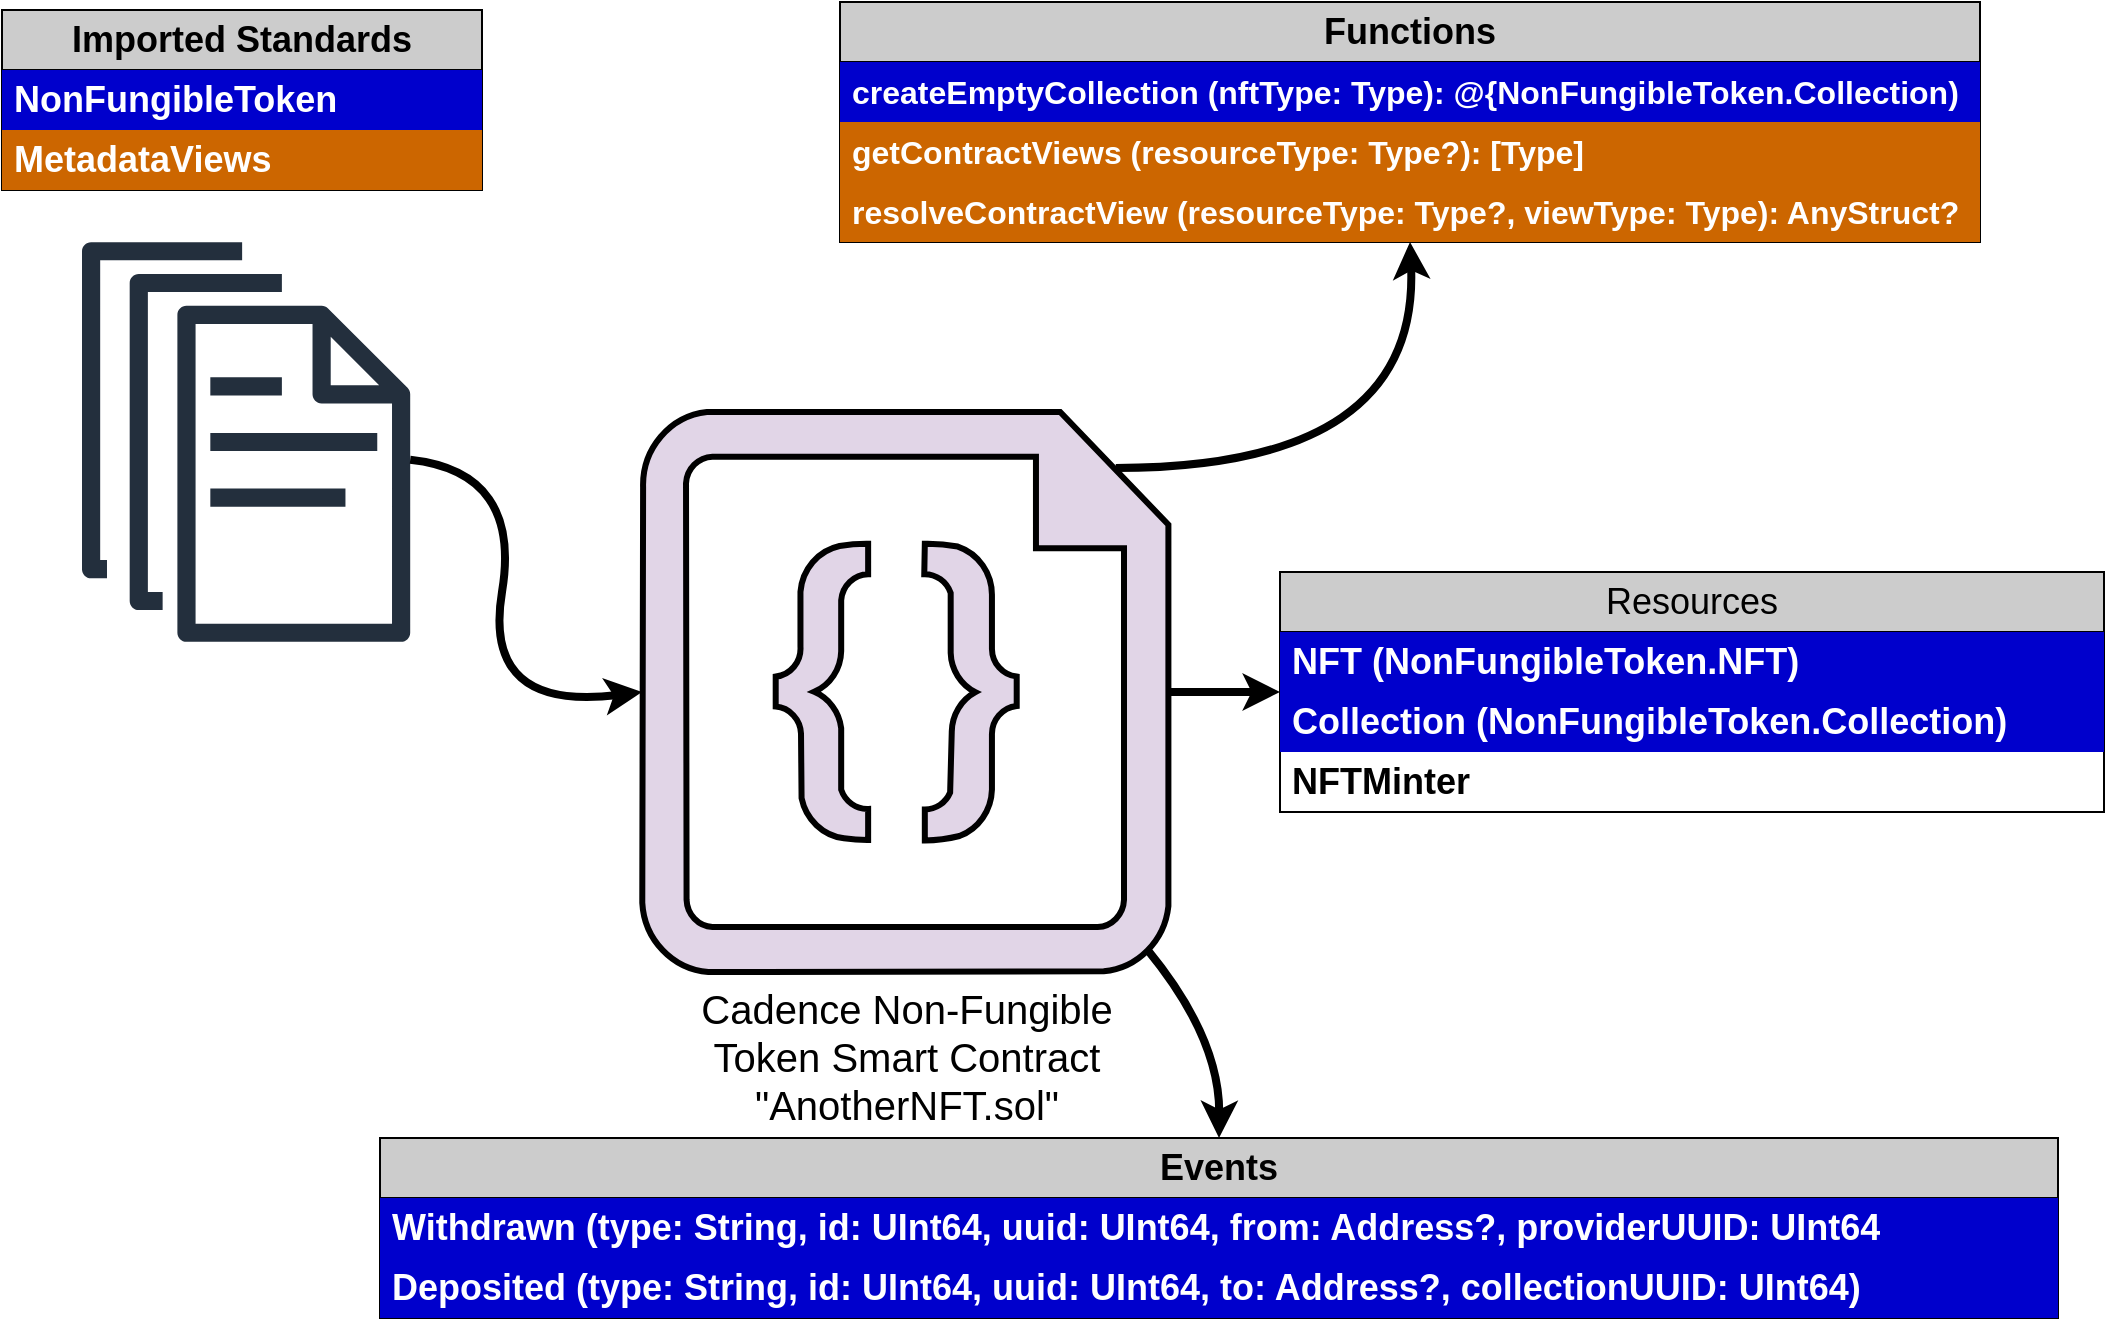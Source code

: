 <mxfile version="24.7.17">
  <diagram name="SolidityNFTArch" id="yL3fGh3pU8dEhlVRAPUD">
    <mxGraphModel dx="2534" dy="835" grid="1" gridSize="10" guides="1" tooltips="1" connect="1" arrows="1" fold="1" page="1" pageScale="1" pageWidth="1100" pageHeight="850" math="0" shadow="0">
      <root>
        <mxCell id="0" />
        <mxCell id="1" parent="0" />
        <mxCell id="yQm9gzGzEee4IaPwdyJb-7" value="&lt;font style=&quot;font-size: 20px;&quot;&gt;Cadence Non-Fungible&lt;/font&gt;&lt;div style=&quot;font-size: 20px;&quot;&gt;&lt;font style=&quot;font-size: 20px;&quot;&gt;Token Smart Contract&lt;/font&gt;&lt;/div&gt;&lt;div style=&quot;font-size: 20px;&quot;&gt;&lt;font style=&quot;font-size: 20px;&quot;&gt;&quot;AnotherNFT.sol&quot;&lt;/font&gt;&lt;/div&gt;" style="sketch=0;aspect=fixed;pointerEvents=1;shadow=0;dashed=0;html=1;strokeColor=#000000;labelPosition=center;verticalLabelPosition=bottom;verticalAlign=top;align=center;fillColor=#e1d5e7;shape=mxgraph.azure.code_file;strokeWidth=3;" parent="1" vertex="1">
          <mxGeometry x="161" y="287" width="263.2" height="280" as="geometry" />
        </mxCell>
        <mxCell id="yQm9gzGzEee4IaPwdyJb-8" value="" style="sketch=0;outlineConnect=0;fontColor=#232F3E;gradientColor=none;fillColor=#232F3D;strokeColor=none;dashed=0;verticalLabelPosition=bottom;verticalAlign=top;align=center;html=1;fontSize=12;fontStyle=0;aspect=fixed;pointerEvents=1;shape=mxgraph.aws4.documents;" parent="1" vertex="1">
          <mxGeometry x="-119" y="202" width="164.1" height="200" as="geometry" />
        </mxCell>
        <mxCell id="yQm9gzGzEee4IaPwdyJb-12" value="Resources" style="swimlane;fontStyle=0;childLayout=stackLayout;horizontal=1;startSize=30;horizontalStack=0;resizeParent=1;resizeParentMax=0;resizeLast=0;collapsible=1;marginBottom=0;whiteSpace=wrap;html=1;fillColor=#CCCCCC;fontSize=18;" parent="1" vertex="1">
          <mxGeometry x="480" y="367" width="412" height="120" as="geometry">
            <mxRectangle x="630" y="150" width="90" height="30" as="alternateBounds" />
          </mxGeometry>
        </mxCell>
        <mxCell id="yQm9gzGzEee4IaPwdyJb-13" value="NFT (NonFungibleToken.NFT)" style="text;strokeColor=none;fillColor=#0000CC;align=left;verticalAlign=middle;spacingLeft=4;spacingRight=4;overflow=hidden;points=[[0,0.5],[1,0.5]];portConstraint=eastwest;rotatable=0;whiteSpace=wrap;html=1;labelBackgroundColor=none;fontColor=#FFFFFF;fontStyle=1;fontSize=18;" parent="yQm9gzGzEee4IaPwdyJb-12" vertex="1">
          <mxGeometry y="30" width="412" height="30" as="geometry" />
        </mxCell>
        <mxCell id="yQm9gzGzEee4IaPwdyJb-14" value="&lt;span style=&quot;font-size: 18px;&quot;&gt;Collection (NonFungibleToken.Collection)&lt;/span&gt;" style="text;strokeColor=none;fillColor=#0000CC;align=left;verticalAlign=middle;spacingLeft=4;spacingRight=4;overflow=hidden;points=[[0,0.5],[1,0.5]];portConstraint=eastwest;rotatable=0;whiteSpace=wrap;html=1;labelBackgroundColor=none;fontColor=#FFFFFF;fontStyle=1;fontSize=18;" parent="yQm9gzGzEee4IaPwdyJb-12" vertex="1">
          <mxGeometry y="60" width="412" height="30" as="geometry" />
        </mxCell>
        <mxCell id="yQm9gzGzEee4IaPwdyJb-15" value="NFTMinter" style="text;strokeColor=none;fillColor=none;align=left;verticalAlign=middle;spacingLeft=4;spacingRight=4;overflow=hidden;points=[[0,0.5],[1,0.5]];portConstraint=eastwest;rotatable=0;whiteSpace=wrap;html=1;labelBackgroundColor=none;fontColor=#000000;fontStyle=1;fontSize=18;" parent="yQm9gzGzEee4IaPwdyJb-12" vertex="1">
          <mxGeometry y="90" width="412" height="30" as="geometry" />
        </mxCell>
        <mxCell id="yQm9gzGzEee4IaPwdyJb-40" value="&lt;b style=&quot;font-size: 18px;&quot;&gt;Functions&lt;/b&gt;" style="swimlane;fontStyle=0;childLayout=stackLayout;horizontal=1;startSize=30;horizontalStack=0;resizeParent=1;resizeParentMax=0;resizeLast=0;collapsible=1;marginBottom=0;whiteSpace=wrap;html=1;fillColor=#CCCCCC;fontSize=18;" parent="1" vertex="1">
          <mxGeometry x="260" y="82" width="570" height="120" as="geometry" />
        </mxCell>
        <mxCell id="yQm9gzGzEee4IaPwdyJb-42" value="createEmptyCollection (nftType: Type): @{NonFungibleToken.Collection)" style="text;strokeColor=none;fillColor=#0000CC;align=left;verticalAlign=middle;spacingLeft=4;spacingRight=4;overflow=hidden;points=[[0,0.5],[1,0.5]];portConstraint=eastwest;rotatable=0;whiteSpace=wrap;html=1;fontColor=#FFFFFF;labelBackgroundColor=none;fontStyle=1;fontSize=16;" parent="yQm9gzGzEee4IaPwdyJb-40" vertex="1">
          <mxGeometry y="30" width="570" height="30" as="geometry" />
        </mxCell>
        <mxCell id="yQm9gzGzEee4IaPwdyJb-43" value="getContractViews (resourceType: Type?): [Type]" style="text;strokeColor=none;fillColor=#CC6600;align=left;verticalAlign=middle;spacingLeft=4;spacingRight=4;overflow=hidden;points=[[0,0.5],[1,0.5]];portConstraint=eastwest;rotatable=0;whiteSpace=wrap;html=1;fontColor=#FFFFFF;labelBackgroundColor=none;fontStyle=1;fontSize=16;" parent="yQm9gzGzEee4IaPwdyJb-40" vertex="1">
          <mxGeometry y="60" width="570" height="30" as="geometry" />
        </mxCell>
        <mxCell id="yQm9gzGzEee4IaPwdyJb-54" value="resolveContractView (resourceType: Type?, viewType: Type): AnyStruct?" style="text;strokeColor=none;fillColor=#CC6600;align=left;verticalAlign=middle;spacingLeft=4;spacingRight=4;overflow=hidden;points=[[0,0.5],[1,0.5]];portConstraint=eastwest;rotatable=0;whiteSpace=wrap;html=1;fontColor=#FFFFFF;labelBackgroundColor=none;fontStyle=1;fontSize=16;" parent="yQm9gzGzEee4IaPwdyJb-40" vertex="1">
          <mxGeometry y="90" width="570" height="30" as="geometry" />
        </mxCell>
        <mxCell id="yQm9gzGzEee4IaPwdyJb-48" value="&lt;b style=&quot;font-size: 18px;&quot;&gt;Events&lt;/b&gt;" style="swimlane;fontStyle=0;childLayout=stackLayout;horizontal=1;startSize=30;horizontalStack=0;resizeParent=1;resizeParentMax=0;resizeLast=0;collapsible=1;marginBottom=0;whiteSpace=wrap;html=1;fillColor=#CCCCCC;fontSize=18;" parent="1" vertex="1">
          <mxGeometry x="30" y="650" width="839" height="90" as="geometry" />
        </mxCell>
        <mxCell id="yQm9gzGzEee4IaPwdyJb-49" value="Withdrawn (type: String, id: UInt64, uuid: UInt64, from: Address?, providerUUID: UInt64" style="text;strokeColor=none;fillColor=#0000CC;align=left;verticalAlign=middle;spacingLeft=4;spacingRight=4;overflow=hidden;points=[[0,0.5],[1,0.5]];portConstraint=eastwest;rotatable=0;whiteSpace=wrap;html=1;fontColor=#FFFFFF;labelBackgroundColor=none;fontStyle=1;fontSize=18;" parent="yQm9gzGzEee4IaPwdyJb-48" vertex="1">
          <mxGeometry y="30" width="839" height="30" as="geometry" />
        </mxCell>
        <mxCell id="yQm9gzGzEee4IaPwdyJb-50" value="&lt;span style=&quot;font-size: 18px;&quot;&gt;Deposited (type: String, id: UInt64, uuid: UInt64, to: Address?, collectionUUID: UInt64)&lt;/span&gt;" style="text;strokeColor=none;fillColor=#0000CC;align=left;verticalAlign=middle;spacingLeft=4;spacingRight=4;overflow=hidden;points=[[0,0.5],[1,0.5]];portConstraint=eastwest;rotatable=0;whiteSpace=wrap;html=1;fontColor=#FFFFFF;labelBackgroundColor=none;fontStyle=1;fontSize=18;" parent="yQm9gzGzEee4IaPwdyJb-48" vertex="1">
          <mxGeometry y="60" width="839" height="30" as="geometry" />
        </mxCell>
        <mxCell id="Qexjt-wCg0GgxLo2r0Kk-6" value="" style="curved=1;endArrow=classic;html=1;rounded=0;exitX=0.9;exitY=0.1;exitDx=0;exitDy=0;exitPerimeter=0;strokeWidth=4;entryX=0.5;entryY=1;entryDx=0;entryDy=0;" parent="1" source="yQm9gzGzEee4IaPwdyJb-7" target="yQm9gzGzEee4IaPwdyJb-40" edge="1">
          <mxGeometry width="50" height="50" relative="1" as="geometry">
            <mxPoint x="341" y="267" as="sourcePoint" />
            <mxPoint x="440" y="200" as="targetPoint" />
            <Array as="points">
              <mxPoint x="550" y="315" />
            </Array>
          </mxGeometry>
        </mxCell>
        <mxCell id="Qexjt-wCg0GgxLo2r0Kk-8" value="" style="curved=1;endArrow=classic;html=1;rounded=0;exitX=1;exitY=0.5;exitDx=0;exitDy=0;exitPerimeter=0;strokeWidth=4;entryX=0;entryY=0.5;entryDx=0;entryDy=0;" parent="1" source="yQm9gzGzEee4IaPwdyJb-7" target="yQm9gzGzEee4IaPwdyJb-12" edge="1">
          <mxGeometry width="50" height="50" relative="1" as="geometry">
            <mxPoint x="421" y="607" as="sourcePoint" />
            <mxPoint x="530" y="420" as="targetPoint" />
            <Array as="points" />
          </mxGeometry>
        </mxCell>
        <mxCell id="Qexjt-wCg0GgxLo2r0Kk-10" value="" style="curved=1;endArrow=classic;html=1;rounded=0;entryX=0;entryY=0.5;entryDx=0;entryDy=0;entryPerimeter=0;strokeWidth=4;" parent="1" source="yQm9gzGzEee4IaPwdyJb-8" target="yQm9gzGzEee4IaPwdyJb-7" edge="1">
          <mxGeometry width="50" height="50" relative="1" as="geometry">
            <mxPoint x="71" y="317" as="sourcePoint" />
            <mxPoint x="121" y="267" as="targetPoint" />
            <Array as="points">
              <mxPoint x="101" y="317" />
              <mxPoint x="81" y="437" />
            </Array>
          </mxGeometry>
        </mxCell>
        <mxCell id="Qexjt-wCg0GgxLo2r0Kk-11" value="" style="curved=1;endArrow=classic;html=1;rounded=0;entryX=0.5;entryY=0;entryDx=0;entryDy=0;strokeWidth=4;exitX=0.96;exitY=0.96;exitDx=0;exitDy=0;exitPerimeter=0;" parent="1" source="yQm9gzGzEee4IaPwdyJb-7" target="yQm9gzGzEee4IaPwdyJb-48" edge="1">
          <mxGeometry width="50" height="50" relative="1" as="geometry">
            <mxPoint x="470" y="580" as="sourcePoint" />
            <mxPoint x="71" y="567" as="targetPoint" />
            <Array as="points">
              <mxPoint x="450" y="600" />
            </Array>
          </mxGeometry>
        </mxCell>
        <mxCell id="Qexjt-wCg0GgxLo2r0Kk-12" value="&lt;b style=&quot;font-size: 18px;&quot;&gt;Imported Standards&lt;/b&gt;" style="swimlane;fontStyle=0;childLayout=stackLayout;horizontal=1;startSize=30;horizontalStack=0;resizeParent=1;resizeParentMax=0;resizeLast=0;collapsible=1;marginBottom=0;whiteSpace=wrap;html=1;fillColor=#CCCCCC;fontSize=18;" parent="1" vertex="1">
          <mxGeometry x="-159" y="86" width="240" height="90" as="geometry" />
        </mxCell>
        <mxCell id="Qexjt-wCg0GgxLo2r0Kk-13" value="NonFungibleToken" style="text;strokeColor=none;fillColor=#0000CC;align=left;verticalAlign=middle;spacingLeft=4;spacingRight=4;overflow=hidden;points=[[0,0.5],[1,0.5]];portConstraint=eastwest;rotatable=0;whiteSpace=wrap;html=1;fontColor=#FFFFFF;labelBackgroundColor=none;fontStyle=1;fontSize=18;" parent="Qexjt-wCg0GgxLo2r0Kk-12" vertex="1">
          <mxGeometry y="30" width="240" height="30" as="geometry" />
        </mxCell>
        <mxCell id="Qexjt-wCg0GgxLo2r0Kk-14" value="MetadataViews" style="text;strokeColor=none;fillColor=#CC6600;align=left;verticalAlign=middle;spacingLeft=4;spacingRight=4;overflow=hidden;points=[[0,0.5],[1,0.5]];portConstraint=eastwest;rotatable=0;whiteSpace=wrap;html=1;fontColor=#FFFFFF;labelBackgroundColor=none;fontStyle=1;fontSize=18;" parent="Qexjt-wCg0GgxLo2r0Kk-12" vertex="1">
          <mxGeometry y="60" width="240" height="30" as="geometry" />
        </mxCell>
      </root>
    </mxGraphModel>
  </diagram>
</mxfile>
